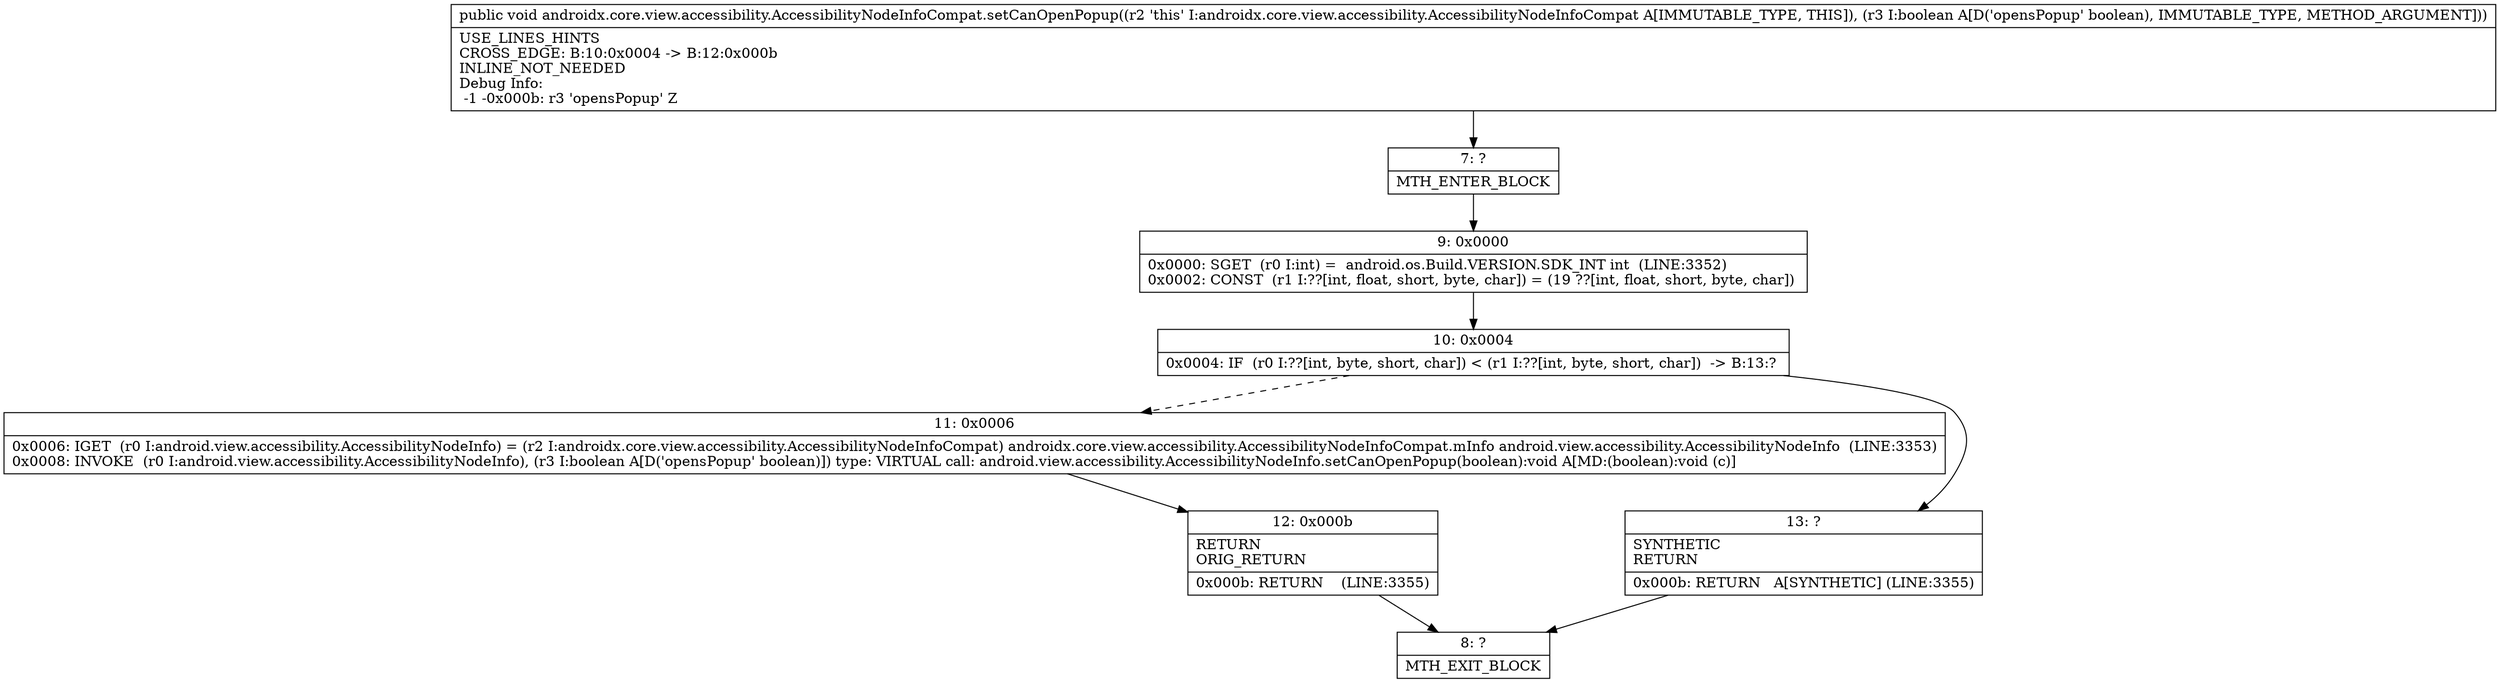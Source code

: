 digraph "CFG forandroidx.core.view.accessibility.AccessibilityNodeInfoCompat.setCanOpenPopup(Z)V" {
Node_7 [shape=record,label="{7\:\ ?|MTH_ENTER_BLOCK\l}"];
Node_9 [shape=record,label="{9\:\ 0x0000|0x0000: SGET  (r0 I:int) =  android.os.Build.VERSION.SDK_INT int  (LINE:3352)\l0x0002: CONST  (r1 I:??[int, float, short, byte, char]) = (19 ??[int, float, short, byte, char]) \l}"];
Node_10 [shape=record,label="{10\:\ 0x0004|0x0004: IF  (r0 I:??[int, byte, short, char]) \< (r1 I:??[int, byte, short, char])  \-\> B:13:? \l}"];
Node_11 [shape=record,label="{11\:\ 0x0006|0x0006: IGET  (r0 I:android.view.accessibility.AccessibilityNodeInfo) = (r2 I:androidx.core.view.accessibility.AccessibilityNodeInfoCompat) androidx.core.view.accessibility.AccessibilityNodeInfoCompat.mInfo android.view.accessibility.AccessibilityNodeInfo  (LINE:3353)\l0x0008: INVOKE  (r0 I:android.view.accessibility.AccessibilityNodeInfo), (r3 I:boolean A[D('opensPopup' boolean)]) type: VIRTUAL call: android.view.accessibility.AccessibilityNodeInfo.setCanOpenPopup(boolean):void A[MD:(boolean):void (c)]\l}"];
Node_12 [shape=record,label="{12\:\ 0x000b|RETURN\lORIG_RETURN\l|0x000b: RETURN    (LINE:3355)\l}"];
Node_8 [shape=record,label="{8\:\ ?|MTH_EXIT_BLOCK\l}"];
Node_13 [shape=record,label="{13\:\ ?|SYNTHETIC\lRETURN\l|0x000b: RETURN   A[SYNTHETIC] (LINE:3355)\l}"];
MethodNode[shape=record,label="{public void androidx.core.view.accessibility.AccessibilityNodeInfoCompat.setCanOpenPopup((r2 'this' I:androidx.core.view.accessibility.AccessibilityNodeInfoCompat A[IMMUTABLE_TYPE, THIS]), (r3 I:boolean A[D('opensPopup' boolean), IMMUTABLE_TYPE, METHOD_ARGUMENT]))  | USE_LINES_HINTS\lCROSS_EDGE: B:10:0x0004 \-\> B:12:0x000b\lINLINE_NOT_NEEDED\lDebug Info:\l  \-1 \-0x000b: r3 'opensPopup' Z\l}"];
MethodNode -> Node_7;Node_7 -> Node_9;
Node_9 -> Node_10;
Node_10 -> Node_11[style=dashed];
Node_10 -> Node_13;
Node_11 -> Node_12;
Node_12 -> Node_8;
Node_13 -> Node_8;
}

